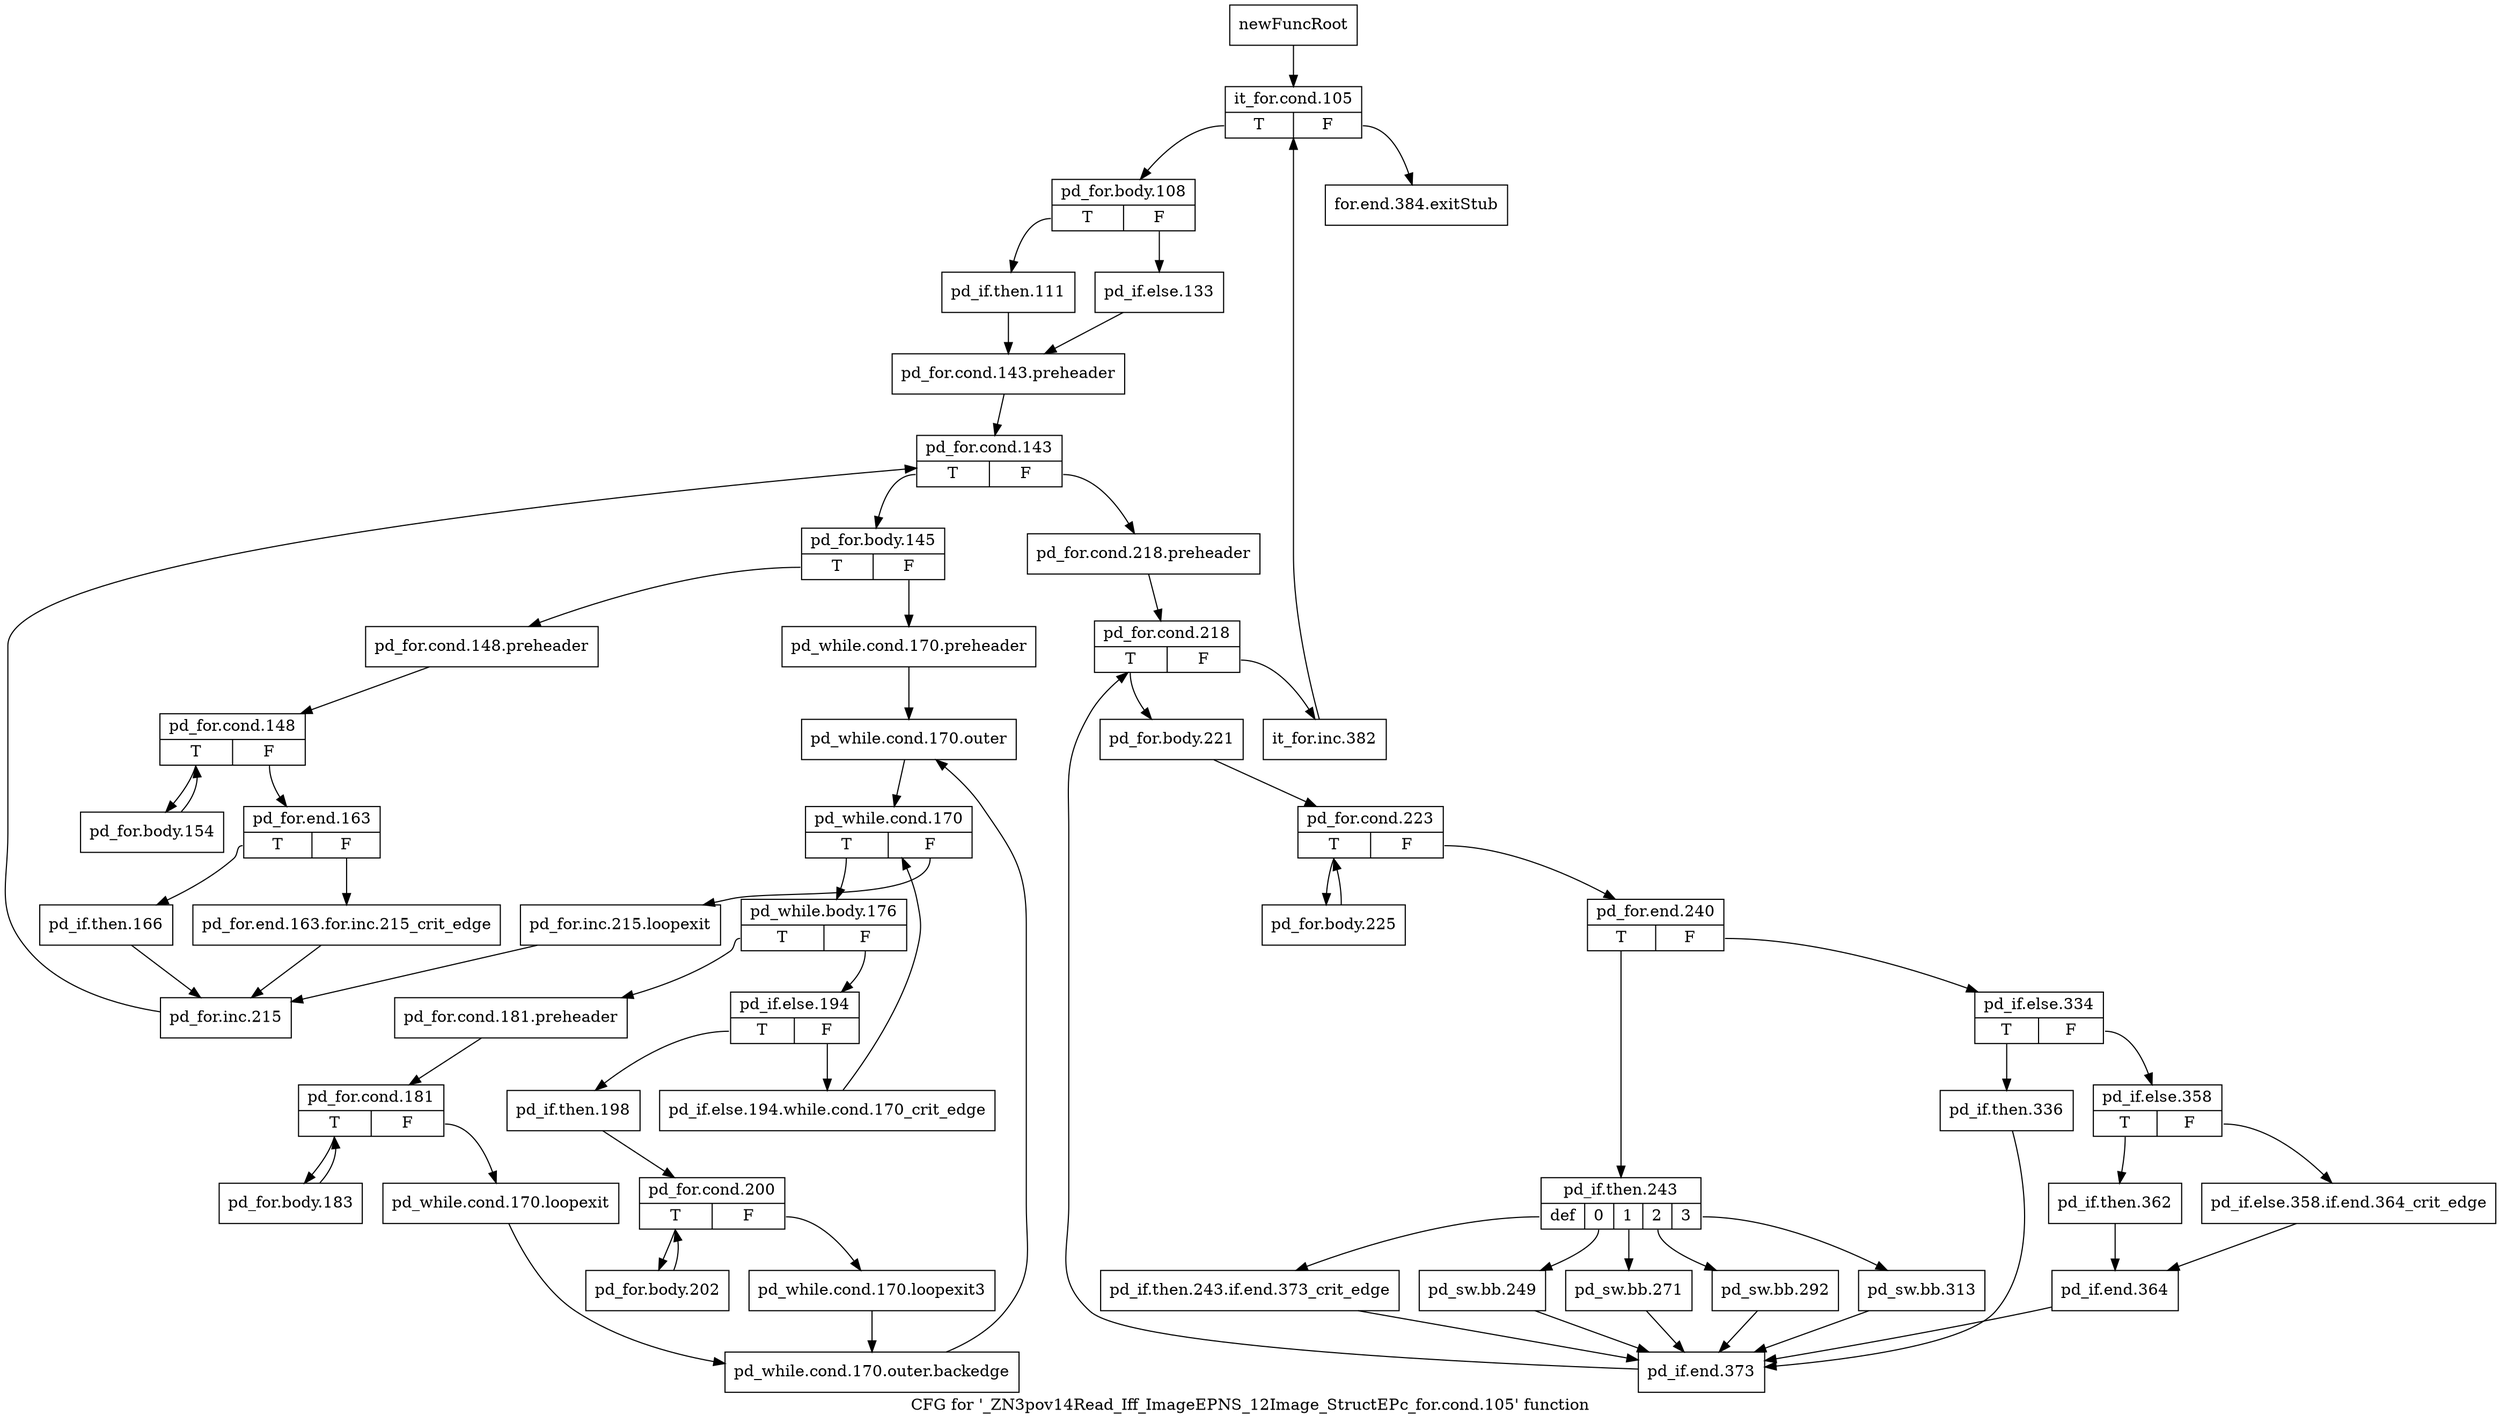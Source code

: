 digraph "CFG for '_ZN3pov14Read_Iff_ImageEPNS_12Image_StructEPc_for.cond.105' function" {
	label="CFG for '_ZN3pov14Read_Iff_ImageEPNS_12Image_StructEPc_for.cond.105' function";

	Node0x1cf77e0 [shape=record,label="{newFuncRoot}"];
	Node0x1cf77e0 -> Node0x1cf7880;
	Node0x1cf7830 [shape=record,label="{for.end.384.exitStub}"];
	Node0x1cf7880 [shape=record,label="{it_for.cond.105|{<s0>T|<s1>F}}"];
	Node0x1cf7880:s0 -> Node0x1cf78d0;
	Node0x1cf7880:s1 -> Node0x1cf7830;
	Node0x1cf78d0 [shape=record,label="{pd_for.body.108|{<s0>T|<s1>F}}"];
	Node0x1cf78d0:s0 -> Node0x1cf7970;
	Node0x1cf78d0:s1 -> Node0x1cf7920;
	Node0x1cf7920 [shape=record,label="{pd_if.else.133}"];
	Node0x1cf7920 -> Node0x1cf79c0;
	Node0x1cf7970 [shape=record,label="{pd_if.then.111}"];
	Node0x1cf7970 -> Node0x1cf79c0;
	Node0x1cf79c0 [shape=record,label="{pd_for.cond.143.preheader}"];
	Node0x1cf79c0 -> Node0x1cf7a10;
	Node0x1cf7a10 [shape=record,label="{pd_for.cond.143|{<s0>T|<s1>F}}"];
	Node0x1cf7a10:s0 -> Node0x1cf80a0;
	Node0x1cf7a10:s1 -> Node0x1cf7a60;
	Node0x1cf7a60 [shape=record,label="{pd_for.cond.218.preheader}"];
	Node0x1cf7a60 -> Node0x1cf7ab0;
	Node0x1cf7ab0 [shape=record,label="{pd_for.cond.218|{<s0>T|<s1>F}}"];
	Node0x1cf7ab0:s0 -> Node0x1cf7b50;
	Node0x1cf7ab0:s1 -> Node0x1cf7b00;
	Node0x1cf7b00 [shape=record,label="{it_for.inc.382}"];
	Node0x1cf7b00 -> Node0x1cf7880;
	Node0x1cf7b50 [shape=record,label="{pd_for.body.221}"];
	Node0x1cf7b50 -> Node0x1cf7ba0;
	Node0x1cf7ba0 [shape=record,label="{pd_for.cond.223|{<s0>T|<s1>F}}"];
	Node0x1cf7ba0:s0 -> Node0x1cf8050;
	Node0x1cf7ba0:s1 -> Node0x1cf7bf0;
	Node0x1cf7bf0 [shape=record,label="{pd_for.end.240|{<s0>T|<s1>F}}"];
	Node0x1cf7bf0:s0 -> Node0x1cf7e20;
	Node0x1cf7bf0:s1 -> Node0x1cf7c40;
	Node0x1cf7c40 [shape=record,label="{pd_if.else.334|{<s0>T|<s1>F}}"];
	Node0x1cf7c40:s0 -> Node0x1cf7dd0;
	Node0x1cf7c40:s1 -> Node0x1cf7c90;
	Node0x1cf7c90 [shape=record,label="{pd_if.else.358|{<s0>T|<s1>F}}"];
	Node0x1cf7c90:s0 -> Node0x1cf7d30;
	Node0x1cf7c90:s1 -> Node0x1cf7ce0;
	Node0x1cf7ce0 [shape=record,label="{pd_if.else.358.if.end.364_crit_edge}"];
	Node0x1cf7ce0 -> Node0x1cf7d80;
	Node0x1cf7d30 [shape=record,label="{pd_if.then.362}"];
	Node0x1cf7d30 -> Node0x1cf7d80;
	Node0x1cf7d80 [shape=record,label="{pd_if.end.364}"];
	Node0x1cf7d80 -> Node0x1cf8000;
	Node0x1cf7dd0 [shape=record,label="{pd_if.then.336}"];
	Node0x1cf7dd0 -> Node0x1cf8000;
	Node0x1cf7e20 [shape=record,label="{pd_if.then.243|{<s0>def|<s1>0|<s2>1|<s3>2|<s4>3}}"];
	Node0x1cf7e20:s0 -> Node0x1cf7fb0;
	Node0x1cf7e20:s1 -> Node0x1cf7f60;
	Node0x1cf7e20:s2 -> Node0x1cf7f10;
	Node0x1cf7e20:s3 -> Node0x1cf7ec0;
	Node0x1cf7e20:s4 -> Node0x1cf7e70;
	Node0x1cf7e70 [shape=record,label="{pd_sw.bb.313}"];
	Node0x1cf7e70 -> Node0x1cf8000;
	Node0x1cf7ec0 [shape=record,label="{pd_sw.bb.292}"];
	Node0x1cf7ec0 -> Node0x1cf8000;
	Node0x1cf7f10 [shape=record,label="{pd_sw.bb.271}"];
	Node0x1cf7f10 -> Node0x1cf8000;
	Node0x1cf7f60 [shape=record,label="{pd_sw.bb.249}"];
	Node0x1cf7f60 -> Node0x1cf8000;
	Node0x1cf7fb0 [shape=record,label="{pd_if.then.243.if.end.373_crit_edge}"];
	Node0x1cf7fb0 -> Node0x1cf8000;
	Node0x1cf8000 [shape=record,label="{pd_if.end.373}"];
	Node0x1cf8000 -> Node0x1cf7ab0;
	Node0x1cf8050 [shape=record,label="{pd_for.body.225}"];
	Node0x1cf8050 -> Node0x1cf7ba0;
	Node0x1cf80a0 [shape=record,label="{pd_for.body.145|{<s0>T|<s1>F}}"];
	Node0x1cf80a0:s0 -> Node0x1cf85f0;
	Node0x1cf80a0:s1 -> Node0x1cf80f0;
	Node0x1cf80f0 [shape=record,label="{pd_while.cond.170.preheader}"];
	Node0x1cf80f0 -> Node0x1cf8140;
	Node0x1cf8140 [shape=record,label="{pd_while.cond.170.outer}"];
	Node0x1cf8140 -> Node0x1cf8190;
	Node0x1cf8190 [shape=record,label="{pd_while.cond.170|{<s0>T|<s1>F}}"];
	Node0x1cf8190:s0 -> Node0x1cf8230;
	Node0x1cf8190:s1 -> Node0x1cf81e0;
	Node0x1cf81e0 [shape=record,label="{pd_for.inc.215.loopexit}"];
	Node0x1cf81e0 -> Node0x1cf8780;
	Node0x1cf8230 [shape=record,label="{pd_while.body.176|{<s0>T|<s1>F}}"];
	Node0x1cf8230:s0 -> Node0x1cf8460;
	Node0x1cf8230:s1 -> Node0x1cf8280;
	Node0x1cf8280 [shape=record,label="{pd_if.else.194|{<s0>T|<s1>F}}"];
	Node0x1cf8280:s0 -> Node0x1cf8320;
	Node0x1cf8280:s1 -> Node0x1cf82d0;
	Node0x1cf82d0 [shape=record,label="{pd_if.else.194.while.cond.170_crit_edge}"];
	Node0x1cf82d0 -> Node0x1cf8190;
	Node0x1cf8320 [shape=record,label="{pd_if.then.198}"];
	Node0x1cf8320 -> Node0x1cf8370;
	Node0x1cf8370 [shape=record,label="{pd_for.cond.200|{<s0>T|<s1>F}}"];
	Node0x1cf8370:s0 -> Node0x1cf8410;
	Node0x1cf8370:s1 -> Node0x1cf83c0;
	Node0x1cf83c0 [shape=record,label="{pd_while.cond.170.loopexit3}"];
	Node0x1cf83c0 -> Node0x1cf8550;
	Node0x1cf8410 [shape=record,label="{pd_for.body.202}"];
	Node0x1cf8410 -> Node0x1cf8370;
	Node0x1cf8460 [shape=record,label="{pd_for.cond.181.preheader}"];
	Node0x1cf8460 -> Node0x1cf84b0;
	Node0x1cf84b0 [shape=record,label="{pd_for.cond.181|{<s0>T|<s1>F}}"];
	Node0x1cf84b0:s0 -> Node0x1cf85a0;
	Node0x1cf84b0:s1 -> Node0x1cf8500;
	Node0x1cf8500 [shape=record,label="{pd_while.cond.170.loopexit}"];
	Node0x1cf8500 -> Node0x1cf8550;
	Node0x1cf8550 [shape=record,label="{pd_while.cond.170.outer.backedge}"];
	Node0x1cf8550 -> Node0x1cf8140;
	Node0x1cf85a0 [shape=record,label="{pd_for.body.183}"];
	Node0x1cf85a0 -> Node0x1cf84b0;
	Node0x1cf85f0 [shape=record,label="{pd_for.cond.148.preheader}"];
	Node0x1cf85f0 -> Node0x1cf8640;
	Node0x1cf8640 [shape=record,label="{pd_for.cond.148|{<s0>T|<s1>F}}"];
	Node0x1cf8640:s0 -> Node0x1cf87d0;
	Node0x1cf8640:s1 -> Node0x1cf8690;
	Node0x1cf8690 [shape=record,label="{pd_for.end.163|{<s0>T|<s1>F}}"];
	Node0x1cf8690:s0 -> Node0x1cf8730;
	Node0x1cf8690:s1 -> Node0x1cf86e0;
	Node0x1cf86e0 [shape=record,label="{pd_for.end.163.for.inc.215_crit_edge}"];
	Node0x1cf86e0 -> Node0x1cf8780;
	Node0x1cf8730 [shape=record,label="{pd_if.then.166}"];
	Node0x1cf8730 -> Node0x1cf8780;
	Node0x1cf8780 [shape=record,label="{pd_for.inc.215}"];
	Node0x1cf8780 -> Node0x1cf7a10;
	Node0x1cf87d0 [shape=record,label="{pd_for.body.154}"];
	Node0x1cf87d0 -> Node0x1cf8640;
}
